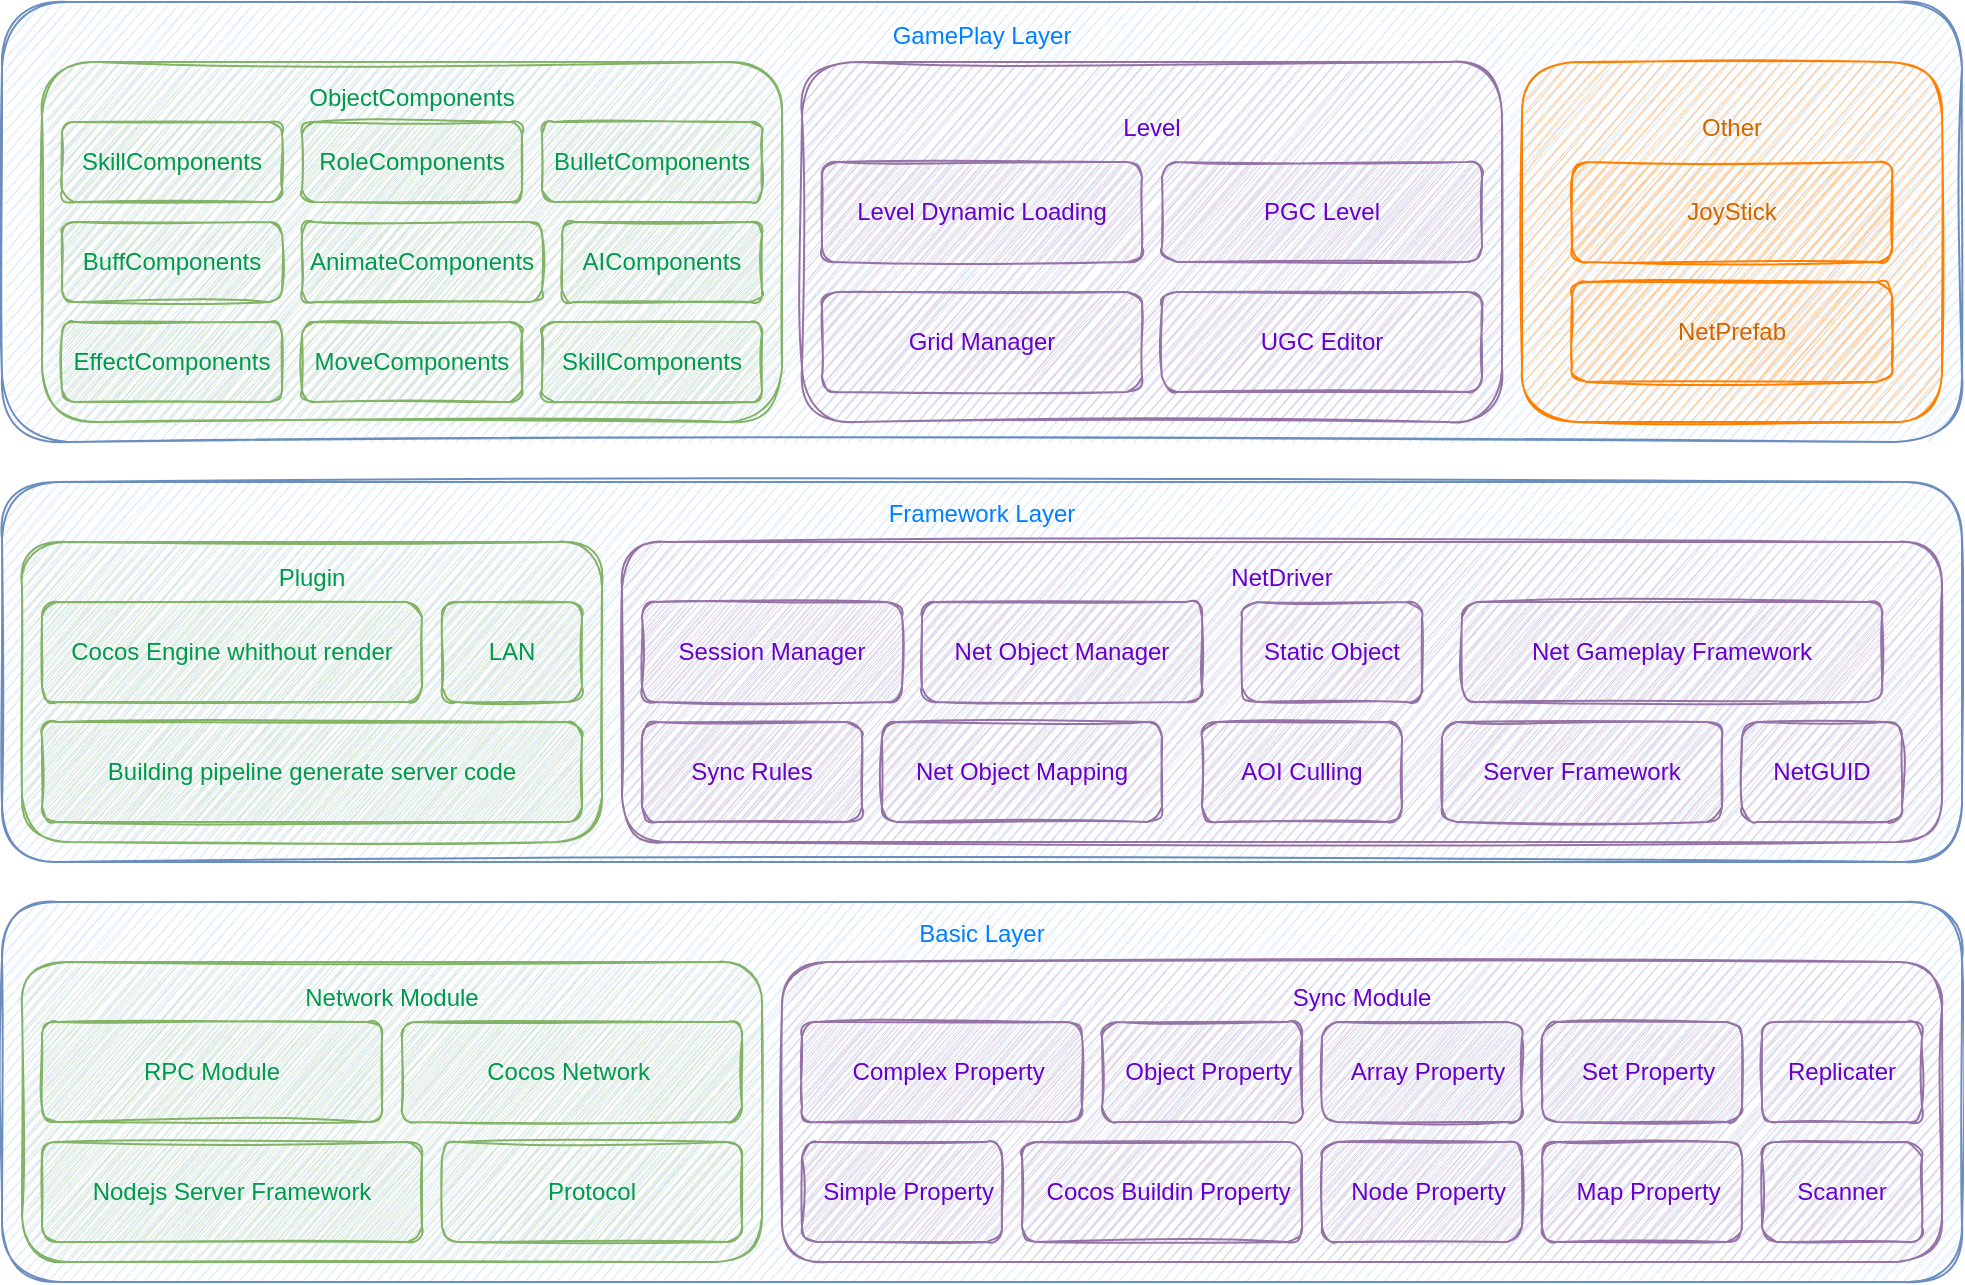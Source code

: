 <mxfile>
    <diagram id="LreHu9sFpLAb-TUeGiHC" name="第 1 页">
        <mxGraphModel dx="2920" dy="2867" grid="1" gridSize="10" guides="1" tooltips="1" connect="1" arrows="1" fold="1" page="1" pageScale="1" pageWidth="827" pageHeight="1169" background="#ffffff" math="0" shadow="0">
            <root>
                <mxCell id="0"/>
                <mxCell id="1" parent="0"/>
                <mxCell id="2" value="&lt;font color=&quot;#007fff&quot;&gt;Basic Layer&lt;br&gt;&lt;br&gt;&lt;br&gt;&lt;br&gt;&lt;br&gt;&lt;br&gt;&lt;br&gt;&lt;br&gt;&lt;br&gt;&lt;br&gt;&lt;br&gt;&lt;br&gt;&lt;/font&gt;" style="rounded=1;whiteSpace=wrap;html=1;sketch=1;fillColor=#dae8fc;strokeColor=#6c8ebf;fontColor=#0000FF;" vertex="1" parent="1">
                    <mxGeometry x="100" y="650" width="980" height="190" as="geometry"/>
                </mxCell>
                <mxCell id="16" value="&lt;font color=&quot;#00994d&quot;&gt;Network Module&lt;br&gt;&lt;br&gt;&lt;br&gt;&lt;br&gt;&lt;br&gt;&lt;br&gt;&lt;br&gt;&lt;br&gt;&lt;br&gt;&lt;/font&gt;" style="rounded=1;whiteSpace=wrap;html=1;sketch=1;fillColor=#d5e8d4;strokeColor=#82b366;" vertex="1" parent="1">
                    <mxGeometry x="110" y="680" width="370" height="150" as="geometry"/>
                </mxCell>
                <mxCell id="4" value="&lt;font color=&quot;#00994d&quot;&gt;Nodejs Server Framework&lt;br&gt;&lt;/font&gt;" style="rounded=1;whiteSpace=wrap;html=1;sketch=1;fillColor=#d5e8d4;strokeColor=#82b366;" vertex="1" parent="1">
                    <mxGeometry x="120" y="770" width="190" height="50" as="geometry"/>
                </mxCell>
                <mxCell id="5" value="&lt;font color=&quot;#00994d&quot;&gt;Cocos Network&amp;nbsp;&lt;br&gt;&lt;/font&gt;" style="rounded=1;whiteSpace=wrap;html=1;sketch=1;fillColor=#d5e8d4;strokeColor=#82b366;" vertex="1" parent="1">
                    <mxGeometry x="300" y="710" width="170" height="50" as="geometry"/>
                </mxCell>
                <mxCell id="7" value="&lt;font&gt;Sync Module&lt;br&gt;&lt;br&gt;&lt;br&gt;&lt;br&gt;&lt;br&gt;&lt;br&gt;&lt;br&gt;&lt;br&gt;&lt;br&gt;&lt;/font&gt;" style="rounded=1;whiteSpace=wrap;html=1;sketch=1;fillColor=#e1d5e7;strokeColor=#9673a6;fontColor=#6600CC;" vertex="1" parent="1">
                    <mxGeometry x="490" y="680" width="580" height="150" as="geometry"/>
                </mxCell>
                <mxCell id="8" value="&lt;font&gt;&amp;nbsp; Simple Property&lt;br&gt;&lt;/font&gt;" style="rounded=1;whiteSpace=wrap;html=1;sketch=1;fillColor=#e1d5e7;strokeColor=#9673a6;fontColor=#6600CC;" vertex="1" parent="1">
                    <mxGeometry x="500" y="770" width="100" height="50" as="geometry"/>
                </mxCell>
                <mxCell id="9" value="&lt;font&gt;&amp;nbsp; Complex Property&lt;br&gt;&lt;/font&gt;" style="rounded=1;whiteSpace=wrap;html=1;sketch=1;fillColor=#e1d5e7;strokeColor=#9673a6;fontColor=#6600CC;" vertex="1" parent="1">
                    <mxGeometry x="500" y="710" width="140" height="50" as="geometry"/>
                </mxCell>
                <mxCell id="10" value="&lt;font&gt;&amp;nbsp; Cocos Buildin Property&lt;br&gt;&lt;/font&gt;" style="rounded=1;whiteSpace=wrap;html=1;sketch=1;fillColor=#e1d5e7;strokeColor=#9673a6;fontColor=#6600CC;" vertex="1" parent="1">
                    <mxGeometry x="610" y="770" width="140" height="50" as="geometry"/>
                </mxCell>
                <mxCell id="11" value="&lt;font&gt;&amp;nbsp; Object Property&lt;br&gt;&lt;/font&gt;" style="rounded=1;whiteSpace=wrap;html=1;sketch=1;fillColor=#e1d5e7;strokeColor=#9673a6;fontColor=#6600CC;" vertex="1" parent="1">
                    <mxGeometry x="650" y="710" width="100" height="50" as="geometry"/>
                </mxCell>
                <mxCell id="12" value="&lt;font&gt;&amp;nbsp; Array Property&lt;br&gt;&lt;/font&gt;" style="rounded=1;whiteSpace=wrap;html=1;sketch=1;fillColor=#e1d5e7;strokeColor=#9673a6;fontColor=#6600CC;" vertex="1" parent="1">
                    <mxGeometry x="760" y="710" width="100" height="50" as="geometry"/>
                </mxCell>
                <mxCell id="13" value="&lt;font&gt;&amp;nbsp; Node Property&lt;br&gt;&lt;/font&gt;" style="rounded=1;whiteSpace=wrap;html=1;sketch=1;fillColor=#e1d5e7;strokeColor=#9673a6;fontColor=#6600CC;" vertex="1" parent="1">
                    <mxGeometry x="760" y="770" width="100" height="50" as="geometry"/>
                </mxCell>
                <mxCell id="14" value="&lt;font&gt;&amp;nbsp; Set Property&lt;br&gt;&lt;/font&gt;" style="rounded=1;whiteSpace=wrap;html=1;sketch=1;fillColor=#e1d5e7;strokeColor=#9673a6;fontColor=#6600CC;" vertex="1" parent="1">
                    <mxGeometry x="870" y="710" width="100" height="50" as="geometry"/>
                </mxCell>
                <mxCell id="15" value="&lt;font&gt;&amp;nbsp; Map Property&lt;br&gt;&lt;/font&gt;" style="rounded=1;whiteSpace=wrap;html=1;sketch=1;fillColor=#e1d5e7;strokeColor=#9673a6;fontColor=#6600CC;" vertex="1" parent="1">
                    <mxGeometry x="870" y="770" width="100" height="50" as="geometry"/>
                </mxCell>
                <mxCell id="30" value="&lt;font color=&quot;#007fff&quot;&gt;GamePlay Layer&lt;br&gt;&lt;br&gt;&lt;br&gt;&lt;br&gt;&lt;br&gt;&lt;br&gt;&lt;br&gt;&lt;br&gt;&lt;br&gt;&lt;br&gt;&lt;br&gt;&lt;br&gt;&lt;br&gt;&lt;br&gt;&lt;/font&gt;" style="rounded=1;whiteSpace=wrap;html=1;sketch=1;fillColor=#dae8fc;strokeColor=#6c8ebf;fontColor=#0000FF;" vertex="1" parent="1">
                    <mxGeometry x="100" y="200" width="980" height="220" as="geometry"/>
                </mxCell>
                <mxCell id="31" value="&lt;font color=&quot;#00994d&quot;&gt;ObjectComponents&lt;br&gt;&lt;br&gt;&lt;br&gt;&lt;br&gt;&lt;br&gt;&lt;br&gt;&lt;br&gt;&lt;br&gt;&lt;br&gt;&lt;br&gt;&lt;br&gt;&lt;/font&gt;" style="rounded=1;whiteSpace=wrap;html=1;sketch=1;fillColor=#d5e8d4;strokeColor=#82b366;" vertex="1" parent="1">
                    <mxGeometry x="120" y="230" width="370" height="180" as="geometry"/>
                </mxCell>
                <mxCell id="32" value="&lt;font color=&quot;#00994d&quot;&gt;SkillComponents&lt;br&gt;&lt;/font&gt;" style="rounded=1;whiteSpace=wrap;html=1;sketch=1;fillColor=#d5e8d4;strokeColor=#82b366;" vertex="1" parent="1">
                    <mxGeometry x="130" y="260" width="110" height="40" as="geometry"/>
                </mxCell>
                <mxCell id="33" value="&lt;font color=&quot;#00994d&quot;&gt;BuffComponents&lt;br&gt;&lt;/font&gt;" style="rounded=1;whiteSpace=wrap;html=1;sketch=1;fillColor=#d5e8d4;strokeColor=#82b366;" vertex="1" parent="1">
                    <mxGeometry x="130" y="310" width="110" height="40" as="geometry"/>
                </mxCell>
                <mxCell id="34" value="&lt;font color=&quot;#00994d&quot;&gt;RoleComponents&lt;br&gt;&lt;/font&gt;" style="rounded=1;whiteSpace=wrap;html=1;sketch=1;fillColor=#d5e8d4;strokeColor=#82b366;" vertex="1" parent="1">
                    <mxGeometry x="250" y="260" width="110" height="40" as="geometry"/>
                </mxCell>
                <mxCell id="35" value="&lt;font color=&quot;#00994d&quot;&gt;RPC Module&lt;br&gt;&lt;/font&gt;" style="rounded=1;whiteSpace=wrap;html=1;sketch=1;fillColor=#d5e8d4;strokeColor=#82b366;" vertex="1" parent="1">
                    <mxGeometry x="120" y="710" width="170" height="50" as="geometry"/>
                </mxCell>
                <mxCell id="36" value="&lt;font color=&quot;#00994d&quot;&gt;Protocol&lt;br&gt;&lt;/font&gt;" style="rounded=1;whiteSpace=wrap;html=1;sketch=1;fillColor=#d5e8d4;strokeColor=#82b366;" vertex="1" parent="1">
                    <mxGeometry x="320" y="770" width="150" height="50" as="geometry"/>
                </mxCell>
                <mxCell id="37" value="&lt;font&gt;Replicater&lt;br&gt;&lt;/font&gt;" style="rounded=1;whiteSpace=wrap;html=1;sketch=1;fillColor=#e1d5e7;strokeColor=#9673a6;fontColor=#6600CC;" vertex="1" parent="1">
                    <mxGeometry x="980" y="710" width="80" height="50" as="geometry"/>
                </mxCell>
                <mxCell id="38" value="&lt;font&gt;Scanner&lt;br&gt;&lt;/font&gt;" style="rounded=1;whiteSpace=wrap;html=1;sketch=1;fillColor=#e1d5e7;strokeColor=#9673a6;fontColor=#6600CC;" vertex="1" parent="1">
                    <mxGeometry x="980" y="770" width="80" height="50" as="geometry"/>
                </mxCell>
                <mxCell id="39" value="&lt;font color=&quot;#007fff&quot;&gt;Framework Layer&lt;br&gt;&lt;br&gt;&lt;br&gt;&lt;br&gt;&lt;br&gt;&lt;br&gt;&lt;br&gt;&lt;br&gt;&lt;br&gt;&lt;br&gt;&lt;br&gt;&lt;br&gt;&lt;/font&gt;" style="rounded=1;whiteSpace=wrap;html=1;sketch=1;fillColor=#dae8fc;strokeColor=#6c8ebf;fontColor=#0000FF;" vertex="1" parent="1">
                    <mxGeometry x="100" y="440" width="980" height="190" as="geometry"/>
                </mxCell>
                <mxCell id="40" value="&lt;font color=&quot;#00994d&quot;&gt;Plugin&lt;br&gt;&lt;br&gt;&lt;br&gt;&lt;br&gt;&lt;br&gt;&lt;br&gt;&lt;br&gt;&lt;br&gt;&lt;br&gt;&lt;/font&gt;" style="rounded=1;whiteSpace=wrap;html=1;sketch=1;fillColor=#d5e8d4;strokeColor=#82b366;" vertex="1" parent="1">
                    <mxGeometry x="110" y="470" width="290" height="150" as="geometry"/>
                </mxCell>
                <mxCell id="41" value="&lt;font color=&quot;#00994d&quot;&gt;Cocos Engine whithout render&lt;br&gt;&lt;/font&gt;" style="rounded=1;whiteSpace=wrap;html=1;sketch=1;fillColor=#d5e8d4;strokeColor=#82b366;" vertex="1" parent="1">
                    <mxGeometry x="120" y="500" width="190" height="50" as="geometry"/>
                </mxCell>
                <mxCell id="42" value="&lt;font color=&quot;#00994d&quot;&gt;LAN&lt;br&gt;&lt;/font&gt;" style="rounded=1;whiteSpace=wrap;html=1;sketch=1;fillColor=#d5e8d4;strokeColor=#82b366;" vertex="1" parent="1">
                    <mxGeometry x="320" y="500" width="70" height="50" as="geometry"/>
                </mxCell>
                <mxCell id="43" value="&lt;font&gt;NetDriver&lt;br&gt;&lt;br&gt;&lt;br&gt;&lt;br&gt;&lt;br&gt;&lt;br&gt;&lt;br&gt;&lt;br&gt;&lt;br&gt;&lt;/font&gt;" style="rounded=1;whiteSpace=wrap;html=1;sketch=1;fillColor=#e1d5e7;strokeColor=#9673a6;fontColor=#6600CC;" vertex="1" parent="1">
                    <mxGeometry x="410" y="470" width="660" height="150" as="geometry"/>
                </mxCell>
                <mxCell id="44" value="&lt;font&gt;Session Manager&lt;br&gt;&lt;/font&gt;" style="rounded=1;whiteSpace=wrap;html=1;sketch=1;fillColor=#e1d5e7;strokeColor=#9673a6;fontColor=#6600CC;" vertex="1" parent="1">
                    <mxGeometry x="420" y="500" width="130" height="50" as="geometry"/>
                </mxCell>
                <mxCell id="46" value="&lt;font&gt;Net Object Manager&lt;br&gt;&lt;/font&gt;" style="rounded=1;whiteSpace=wrap;html=1;sketch=1;fillColor=#e1d5e7;strokeColor=#9673a6;fontColor=#6600CC;" vertex="1" parent="1">
                    <mxGeometry x="560" y="500" width="140" height="50" as="geometry"/>
                </mxCell>
                <mxCell id="52" value="&lt;font color=&quot;#00994d&quot;&gt;Building pipeline generate server code&lt;br&gt;&lt;/font&gt;" style="rounded=1;whiteSpace=wrap;html=1;sketch=1;fillColor=#d5e8d4;strokeColor=#82b366;" vertex="1" parent="1">
                    <mxGeometry x="120" y="560" width="270" height="50" as="geometry"/>
                </mxCell>
                <mxCell id="56" value="&lt;font color=&quot;#00994d&quot;&gt;AIComponents&lt;br&gt;&lt;/font&gt;" style="rounded=1;whiteSpace=wrap;html=1;sketch=1;fillColor=#d5e8d4;strokeColor=#82b366;" vertex="1" parent="1">
                    <mxGeometry x="380" y="310" width="100" height="40" as="geometry"/>
                </mxCell>
                <mxCell id="57" value="&lt;font color=&quot;#00994d&quot;&gt;BulletComponents&lt;br&gt;&lt;/font&gt;" style="rounded=1;whiteSpace=wrap;html=1;sketch=1;fillColor=#d5e8d4;strokeColor=#82b366;" vertex="1" parent="1">
                    <mxGeometry x="370" y="260" width="110" height="40" as="geometry"/>
                </mxCell>
                <mxCell id="58" value="&lt;font color=&quot;#00994d&quot;&gt;AnimateComponents&lt;br&gt;&lt;/font&gt;" style="rounded=1;whiteSpace=wrap;html=1;sketch=1;fillColor=#d5e8d4;strokeColor=#82b366;" vertex="1" parent="1">
                    <mxGeometry x="250" y="310" width="120" height="40" as="geometry"/>
                </mxCell>
                <mxCell id="59" value="&lt;font color=&quot;#00994d&quot;&gt;EffectComponents&lt;br&gt;&lt;/font&gt;" style="rounded=1;whiteSpace=wrap;html=1;sketch=1;fillColor=#d5e8d4;strokeColor=#82b366;" vertex="1" parent="1">
                    <mxGeometry x="130" y="360" width="110" height="40" as="geometry"/>
                </mxCell>
                <mxCell id="60" value="&lt;font color=&quot;#00994d&quot;&gt;MoveComponents&lt;br&gt;&lt;/font&gt;" style="rounded=1;whiteSpace=wrap;html=1;sketch=1;fillColor=#d5e8d4;strokeColor=#82b366;" vertex="1" parent="1">
                    <mxGeometry x="250" y="360" width="110" height="40" as="geometry"/>
                </mxCell>
                <mxCell id="61" value="&lt;font color=&quot;#00994d&quot;&gt;SkillComponents&lt;br&gt;&lt;/font&gt;" style="rounded=1;whiteSpace=wrap;html=1;sketch=1;fillColor=#d5e8d4;strokeColor=#82b366;" vertex="1" parent="1">
                    <mxGeometry x="370" y="360" width="110" height="40" as="geometry"/>
                </mxCell>
                <mxCell id="63" value="&lt;font&gt;NetGUID&lt;br&gt;&lt;/font&gt;" style="rounded=1;whiteSpace=wrap;html=1;sketch=1;fillColor=#e1d5e7;strokeColor=#9673a6;fontColor=#6600CC;" vertex="1" parent="1">
                    <mxGeometry x="970" y="560" width="80" height="50" as="geometry"/>
                </mxCell>
                <mxCell id="64" value="&lt;font&gt;Static Object&lt;br&gt;&lt;/font&gt;" style="rounded=1;whiteSpace=wrap;html=1;sketch=1;fillColor=#e1d5e7;strokeColor=#9673a6;fontColor=#6600CC;" vertex="1" parent="1">
                    <mxGeometry x="720" y="500" width="90" height="50" as="geometry"/>
                </mxCell>
                <mxCell id="65" value="&lt;font&gt;Sync Rules&lt;br&gt;&lt;/font&gt;" style="rounded=1;whiteSpace=wrap;html=1;sketch=1;fillColor=#e1d5e7;strokeColor=#9673a6;fontColor=#6600CC;" vertex="1" parent="1">
                    <mxGeometry x="420" y="560" width="110" height="50" as="geometry"/>
                </mxCell>
                <mxCell id="66" value="&lt;font&gt;Net Object Mapping&lt;br&gt;&lt;/font&gt;" style="rounded=1;whiteSpace=wrap;html=1;sketch=1;fillColor=#e1d5e7;strokeColor=#9673a6;fontColor=#6600CC;" vertex="1" parent="1">
                    <mxGeometry x="540" y="560" width="140" height="50" as="geometry"/>
                </mxCell>
                <mxCell id="67" value="&lt;font&gt;AOI Culling&lt;br&gt;&lt;/font&gt;" style="rounded=1;whiteSpace=wrap;html=1;sketch=1;fillColor=#e1d5e7;strokeColor=#9673a6;fontColor=#6600CC;" vertex="1" parent="1">
                    <mxGeometry x="700" y="560" width="100" height="50" as="geometry"/>
                </mxCell>
                <mxCell id="68" value="&lt;font&gt;Server Framework&lt;br&gt;&lt;/font&gt;" style="rounded=1;whiteSpace=wrap;html=1;sketch=1;fillColor=#e1d5e7;strokeColor=#9673a6;fontColor=#6600CC;" vertex="1" parent="1">
                    <mxGeometry x="820" y="560" width="140" height="50" as="geometry"/>
                </mxCell>
                <mxCell id="69" value="&lt;font&gt;Net Gameplay Framework&lt;br&gt;&lt;/font&gt;" style="rounded=1;whiteSpace=wrap;html=1;sketch=1;fillColor=#e1d5e7;strokeColor=#9673a6;fontColor=#6600CC;" vertex="1" parent="1">
                    <mxGeometry x="830" y="500" width="210" height="50" as="geometry"/>
                </mxCell>
                <mxCell id="70" value="&lt;font&gt;Level&lt;br&gt;&lt;br&gt;&lt;br&gt;&lt;br&gt;&lt;br&gt;&lt;br&gt;&lt;br&gt;&lt;br&gt;&lt;br&gt;&lt;/font&gt;" style="rounded=1;whiteSpace=wrap;html=1;sketch=1;fillColor=#e1d5e7;strokeColor=#9673a6;fontColor=#6600CC;" vertex="1" parent="1">
                    <mxGeometry x="500" y="230" width="350" height="180" as="geometry"/>
                </mxCell>
                <mxCell id="71" value="&lt;font&gt;Other&lt;br&gt;&lt;br&gt;&lt;br&gt;&lt;br&gt;&lt;br&gt;&lt;br&gt;&lt;br&gt;&lt;br&gt;&lt;br&gt;&lt;/font&gt;" style="rounded=1;whiteSpace=wrap;html=1;sketch=1;fillColor=#FFCC99;strokeColor=#FF8000;fontColor=#CC6600;fillStyle=auto;" vertex="1" parent="1">
                    <mxGeometry x="860" y="230" width="210" height="180" as="geometry"/>
                </mxCell>
                <mxCell id="72" value="&lt;font&gt;JoyStick&lt;br&gt;&lt;/font&gt;" style="rounded=1;whiteSpace=wrap;html=1;sketch=1;fillColor=#FFCC99;strokeColor=#FF8000;fontColor=#CC6600;fillStyle=auto;" vertex="1" parent="1">
                    <mxGeometry x="885" y="280" width="160" height="50" as="geometry"/>
                </mxCell>
                <mxCell id="73" value="&lt;font&gt;NetPrefab&lt;br&gt;&lt;/font&gt;" style="rounded=1;whiteSpace=wrap;html=1;sketch=1;fillColor=#FFCC99;strokeColor=#FF8000;fontColor=#CC6600;fillStyle=auto;" vertex="1" parent="1">
                    <mxGeometry x="885" y="340" width="160" height="50" as="geometry"/>
                </mxCell>
                <mxCell id="74" value="&lt;font&gt;Level Dynamic Loading&lt;br&gt;&lt;/font&gt;" style="rounded=1;whiteSpace=wrap;html=1;sketch=1;fillColor=#e1d5e7;strokeColor=#9673a6;fontColor=#6600CC;" vertex="1" parent="1">
                    <mxGeometry x="510" y="280" width="160" height="50" as="geometry"/>
                </mxCell>
                <mxCell id="75" value="&lt;font&gt;PGC Level&lt;br&gt;&lt;/font&gt;" style="rounded=1;whiteSpace=wrap;html=1;sketch=1;fillColor=#e1d5e7;strokeColor=#9673a6;fontColor=#6600CC;" vertex="1" parent="1">
                    <mxGeometry x="680" y="280" width="160" height="50" as="geometry"/>
                </mxCell>
                <mxCell id="76" value="&lt;font&gt;Grid Manager&lt;br&gt;&lt;/font&gt;" style="rounded=1;whiteSpace=wrap;html=1;sketch=1;fillColor=#e1d5e7;strokeColor=#9673a6;fontColor=#6600CC;" vertex="1" parent="1">
                    <mxGeometry x="510" y="345" width="160" height="50" as="geometry"/>
                </mxCell>
                <mxCell id="77" value="&lt;font&gt;UGC Editor&lt;br&gt;&lt;/font&gt;" style="rounded=1;whiteSpace=wrap;html=1;sketch=1;fillColor=#e1d5e7;strokeColor=#9673a6;fontColor=#6600CC;" vertex="1" parent="1">
                    <mxGeometry x="680" y="345" width="160" height="50" as="geometry"/>
                </mxCell>
            </root>
        </mxGraphModel>
    </diagram>
</mxfile>
